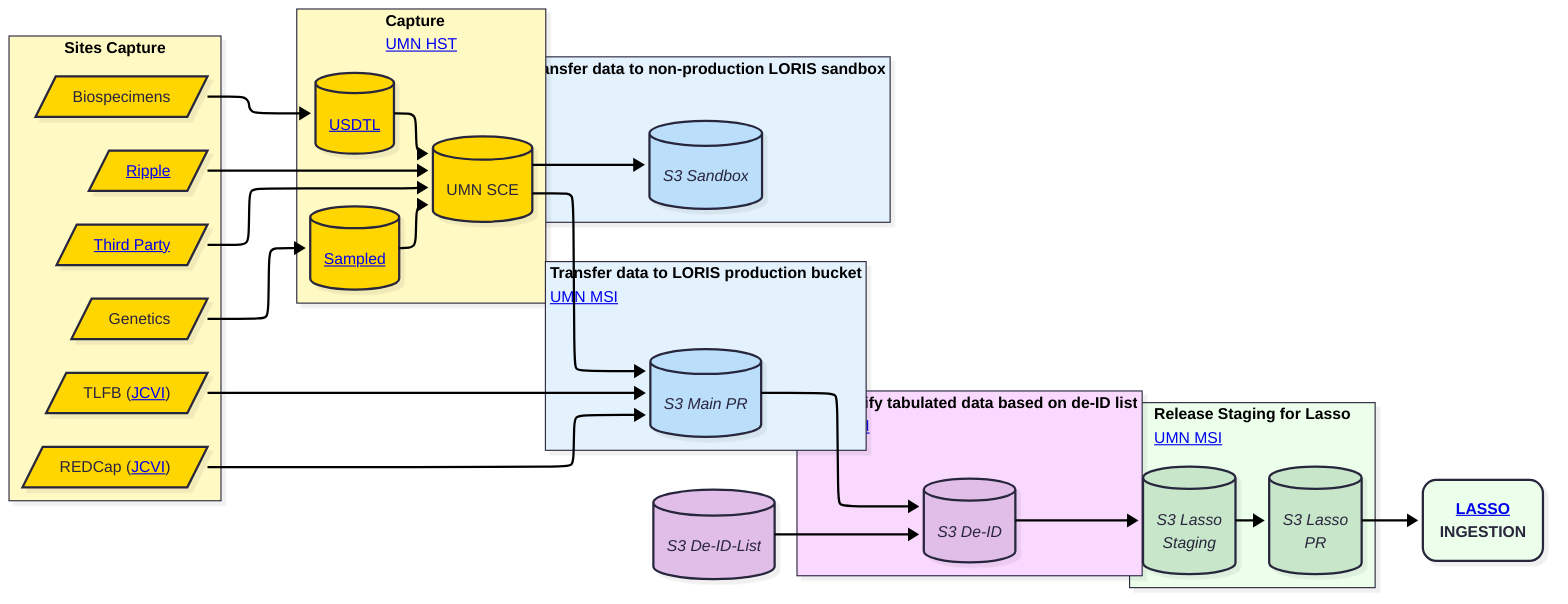 ---
config:
  layout: elk
  look: neo
  theme: redux
---
flowchart LR
 subgraph Capture_LORIS["<b>Sites Capture</b><br>"]
        n13@{ label: "REDCap (<a href=\"../../orgcharts/#j-craig-venter-institute\" rel=\"noopener\" target=\"_blank\">JCVI</a>)" }
        n14@{ label: "TLFB (<a href=\"../../orgcharts/#j-craig-venter-institute\" rel=\"noopener\" target=\"_blank\">JCVI</a>)" }
        n16@{ label: "<a href=\"../../orgcharts/#ripple\" rel=\"noopener\" target=\"_blank\">Ripple</a>" }
        n17@{ label: "<a href=\"#third-party\" target=\"_top\">Third Party</a>" }
        n18["Biospecimens"]
        n19["Genetics"]
  end
 subgraph s1["<b>Transfer data to LORIS production bucket</b><br><a href=../../orgcharts/#midb-informatics-hub-msi rel=noopener>UMN MSI</a>"]
        n15["<i>S3 Main PR</i>"]
  end
 subgraph s2["<b>Capture</b><br><a href=../../orgcharts/#health-sciences-technology rel=noopener target=_blank>UMN HST</a>"]
        n20@{ label: "<a href="https://sampled.com/" target="_blank">Sampled</a>" }
        n21["UMN SCE"]
        n22@{ label: "<a href='https://www.usdtl.com/' target='_blank'>USDTL</a>" }
  end
 subgraph s3["<b>Transfer data to non-production LORIS sandbox</b>"]
        n23["<i>S3 Sandbox</i>"]
  end
 subgraph s4["<b>De-Identify tabulated data based on de-ID list</b><br><a href=../../orgcharts/#midb-informatics-hub-msi rel=noopener>UMN MSI</a>"]
        n26["<i>S3 De-ID</i>"]
  end
 subgraph s5["<b>Release Staging for Lasso</b><br><a href=../../orgcharts/#midb-informatics-hub-msi rel=noopener target=_blank>UMN MSI</a>"]
        n27["<i>S3 Lasso<br>Staging</i>"]
        n28["<i>S3 Lasso<br>PR</i>"]
  end
    n13 --> n15
    n14 --> n15
    n16 --> n21
    n17 --> n21
    n19 --> n20
    n18 --> n22
    n20 --> n21
    n22 --> n21
    n21 --> n15 & n23
    n27 --> n28
    n26 --> n27
    n28 --> n30@{ label: "<a href=\"../../orgcharts/#lasso\" rel=\"noopener\" target=\"_blank\"><b>LASSO</a><br>INGESTION</b>" }
    n29["<i>S3 De-ID-List</i>"] --> n26
    n15 --> n26
    n13@{ shape: lean-r}
    n14@{ shape: lean-r}
    n16@{ shape: lean-r}
    n17@{ shape: lean-r}
    n18@{ shape: lean-r}
    n19@{ shape: lean-r}
    n15@{ shape: db}
    n20@{ shape: db}
    n21@{ shape: db}
    n22@{ shape: db}
    n23@{ shape: db}
    n26@{ shape: db}
    n27@{ shape: db}
    n28@{ shape: db}
    n30@{ shape: rounded}
    n29@{ shape: db}
    s4@{ shape: rect}
    s5@{ shape: rect}
    style n13 fill:#FFD600
    style n14 fill:#FFD600
    style n16 fill:#FFD600
    style n17 fill:#FFD600
    style n18 fill:#FFD600
    style n19 fill:#FFD600
    style n15 fill:#BBDEFB
    style n20 fill:#FFD600
    style n21 fill:#FFD600
    style n22 fill:#FFD600
    style n23 fill:#BBDEFB
    style n26 fill:#E1BEE7
    style n27 fill:#C8E6C9
    style n28 fill:#C8E6C9
    style n30 fill:#EBFFEB
    style n29 fill:#E1BEE7
    style s4 fill:#FAD9FF
    style s5 fill:#EBFFEB
    style Capture_LORIS fill:#FFF9C4
    style s1 fill:#E3F2FD
    style s2 fill:#FFF9C4
    style s3 fill:#E3F2FD